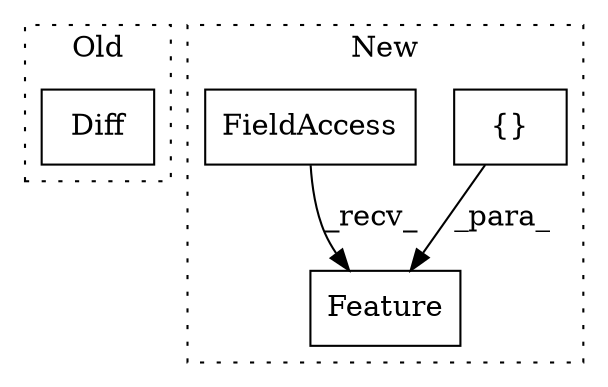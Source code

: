 digraph G {
subgraph cluster0 {
1 [label="Diff" a="32" s="14772,14855" l="5,1" shape="box"];
label = "Old";
style="dotted";
}
subgraph cluster1 {
2 [label="{}" a="4" s="20772,20817" l="1,1" shape="box"];
3 [label="Feature" a="32" s="20755,20823" l="8,1" shape="box"];
4 [label="FieldAccess" a="22" s="20742" l="12" shape="box"];
label = "New";
style="dotted";
}
2 -> 3 [label="_para_"];
4 -> 3 [label="_recv_"];
}